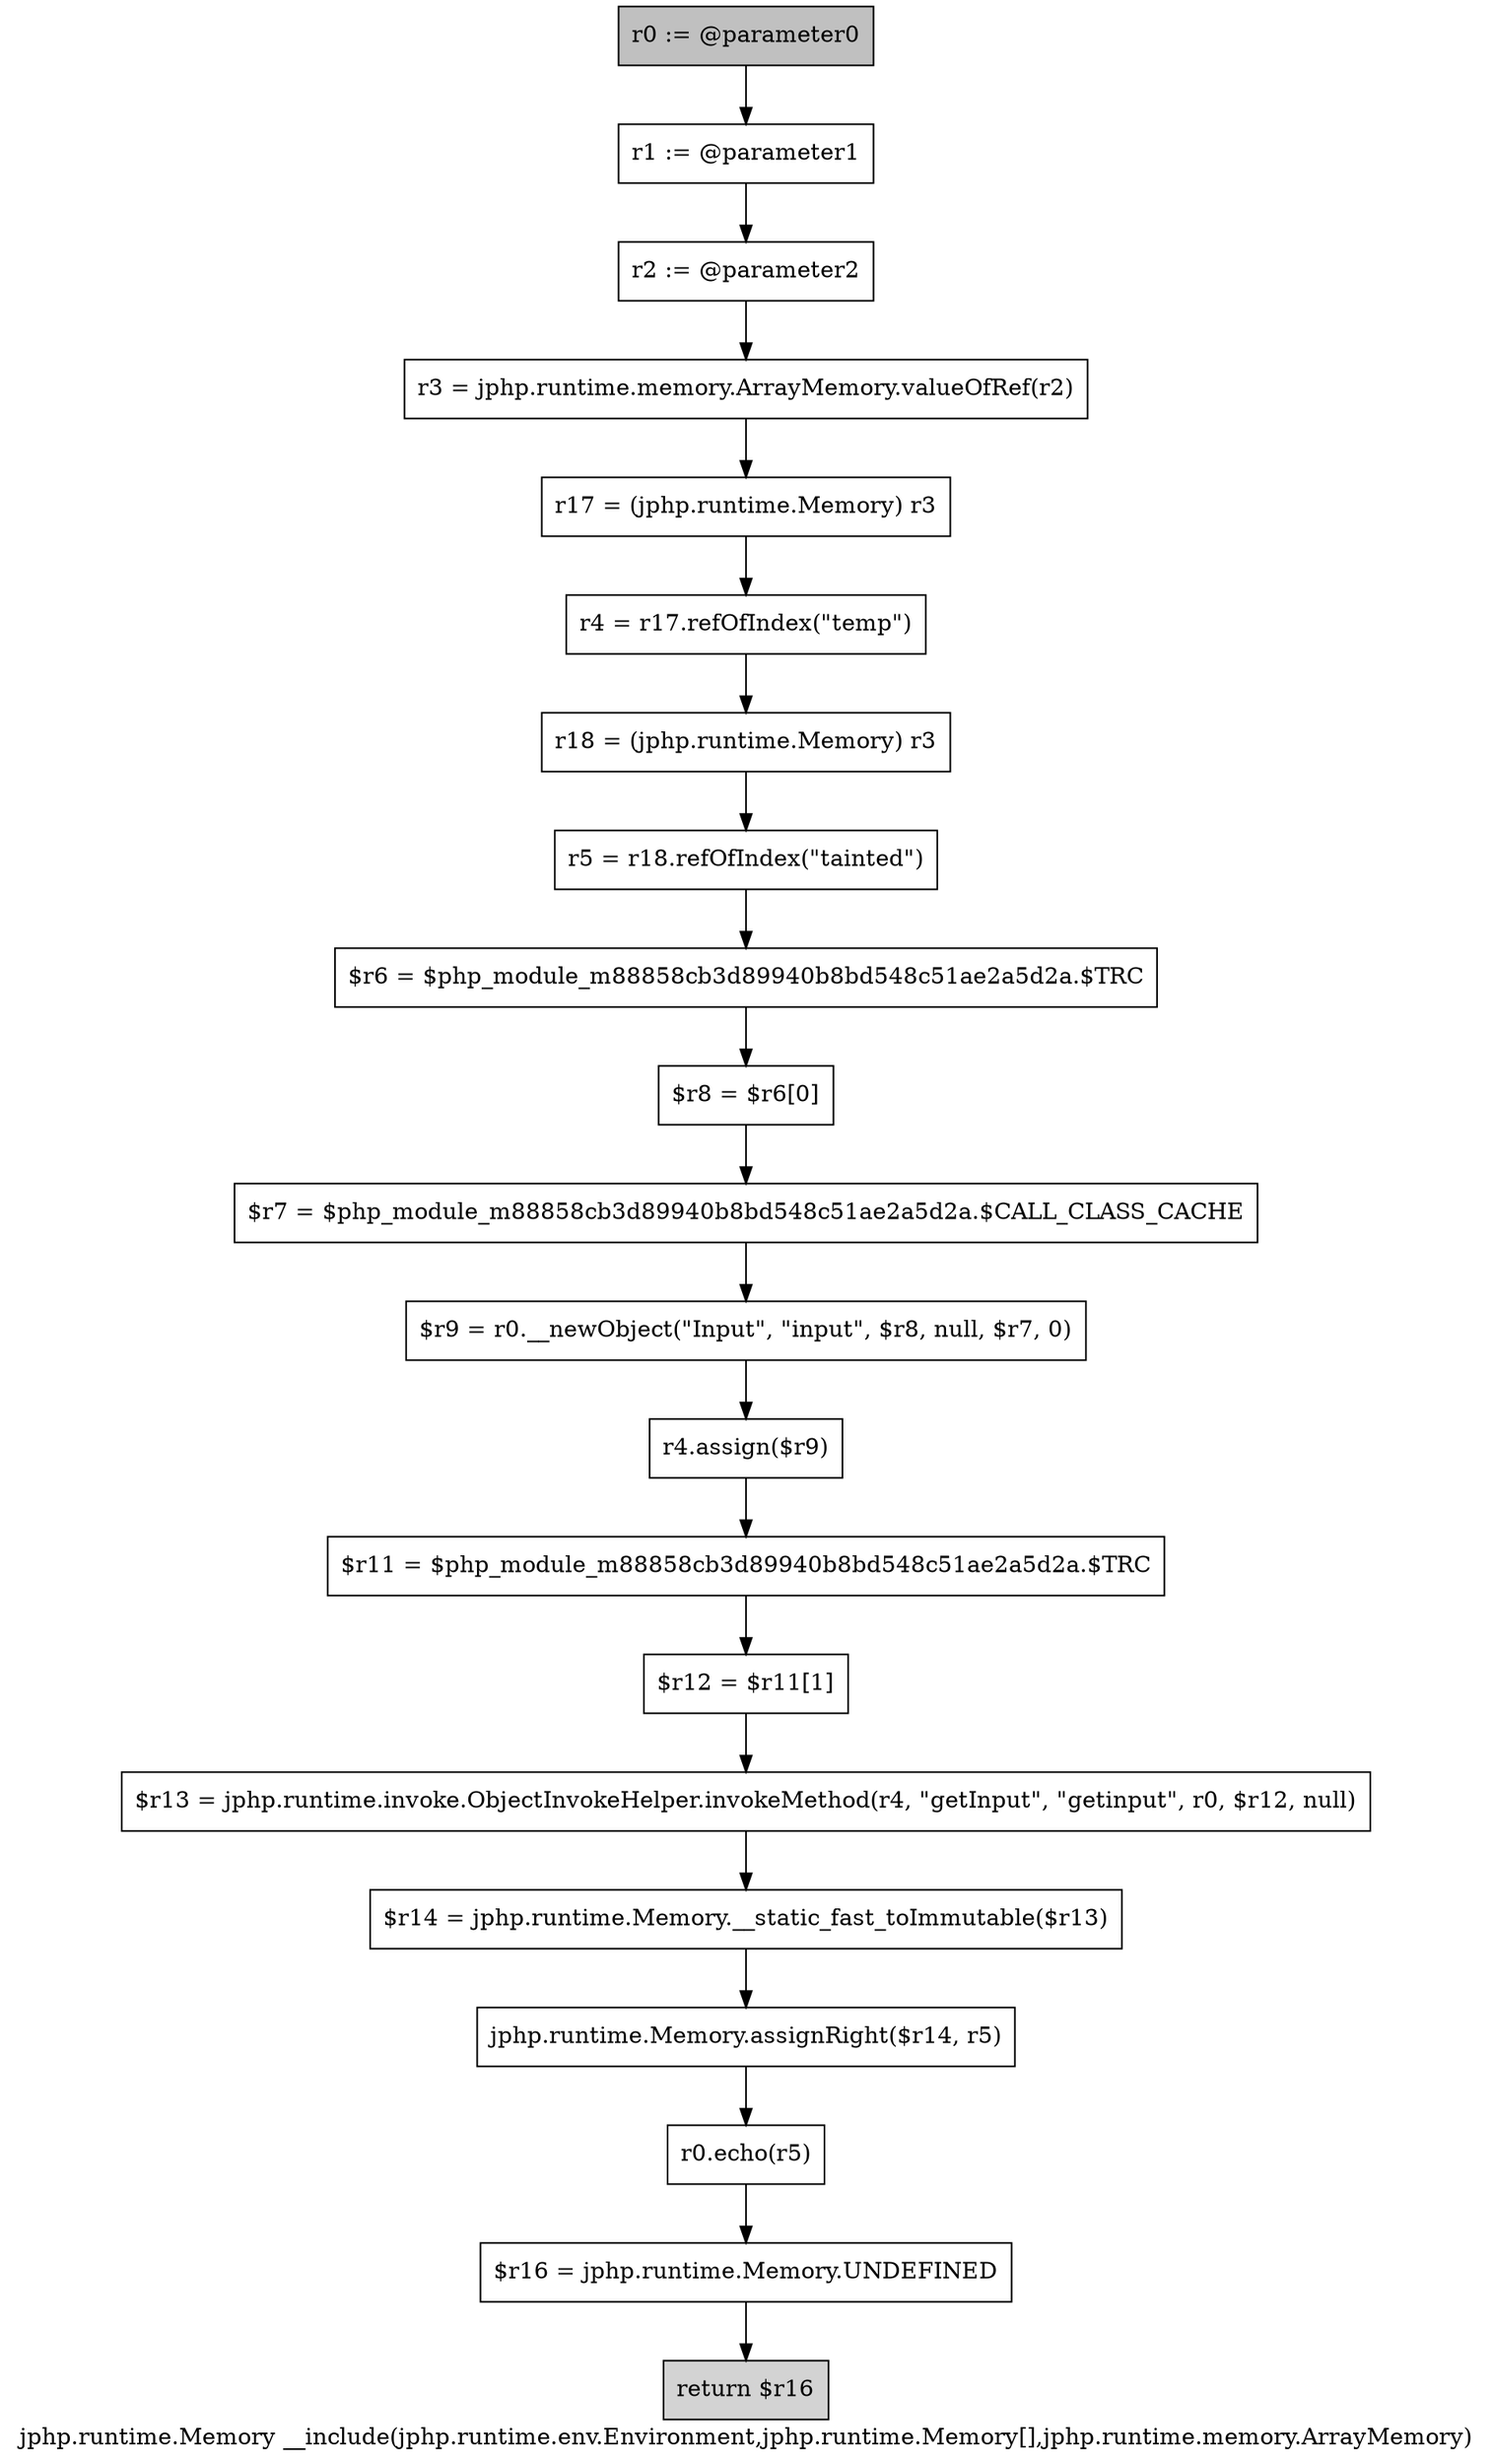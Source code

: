 digraph "jphp.runtime.Memory __include(jphp.runtime.env.Environment,jphp.runtime.Memory[],jphp.runtime.memory.ArrayMemory)" {
    label="jphp.runtime.Memory __include(jphp.runtime.env.Environment,jphp.runtime.Memory[],jphp.runtime.memory.ArrayMemory)";
    node [shape=box];
    "0" [style=filled,fillcolor=gray,label="r0 := @parameter0",];
    "1" [label="r1 := @parameter1",];
    "0"->"1";
    "2" [label="r2 := @parameter2",];
    "1"->"2";
    "3" [label="r3 = jphp.runtime.memory.ArrayMemory.valueOfRef(r2)",];
    "2"->"3";
    "4" [label="r17 = (jphp.runtime.Memory) r3",];
    "3"->"4";
    "5" [label="r4 = r17.refOfIndex(\"temp\")",];
    "4"->"5";
    "6" [label="r18 = (jphp.runtime.Memory) r3",];
    "5"->"6";
    "7" [label="r5 = r18.refOfIndex(\"tainted\")",];
    "6"->"7";
    "8" [label="$r6 = $php_module_m88858cb3d89940b8bd548c51ae2a5d2a.$TRC",];
    "7"->"8";
    "9" [label="$r8 = $r6[0]",];
    "8"->"9";
    "10" [label="$r7 = $php_module_m88858cb3d89940b8bd548c51ae2a5d2a.$CALL_CLASS_CACHE",];
    "9"->"10";
    "11" [label="$r9 = r0.__newObject(\"Input\", \"input\", $r8, null, $r7, 0)",];
    "10"->"11";
    "12" [label="r4.assign($r9)",];
    "11"->"12";
    "13" [label="$r11 = $php_module_m88858cb3d89940b8bd548c51ae2a5d2a.$TRC",];
    "12"->"13";
    "14" [label="$r12 = $r11[1]",];
    "13"->"14";
    "15" [label="$r13 = jphp.runtime.invoke.ObjectInvokeHelper.invokeMethod(r4, \"getInput\", \"getinput\", r0, $r12, null)",];
    "14"->"15";
    "16" [label="$r14 = jphp.runtime.Memory.__static_fast_toImmutable($r13)",];
    "15"->"16";
    "17" [label="jphp.runtime.Memory.assignRight($r14, r5)",];
    "16"->"17";
    "18" [label="r0.echo(r5)",];
    "17"->"18";
    "19" [label="$r16 = jphp.runtime.Memory.UNDEFINED",];
    "18"->"19";
    "20" [style=filled,fillcolor=lightgray,label="return $r16",];
    "19"->"20";
}
